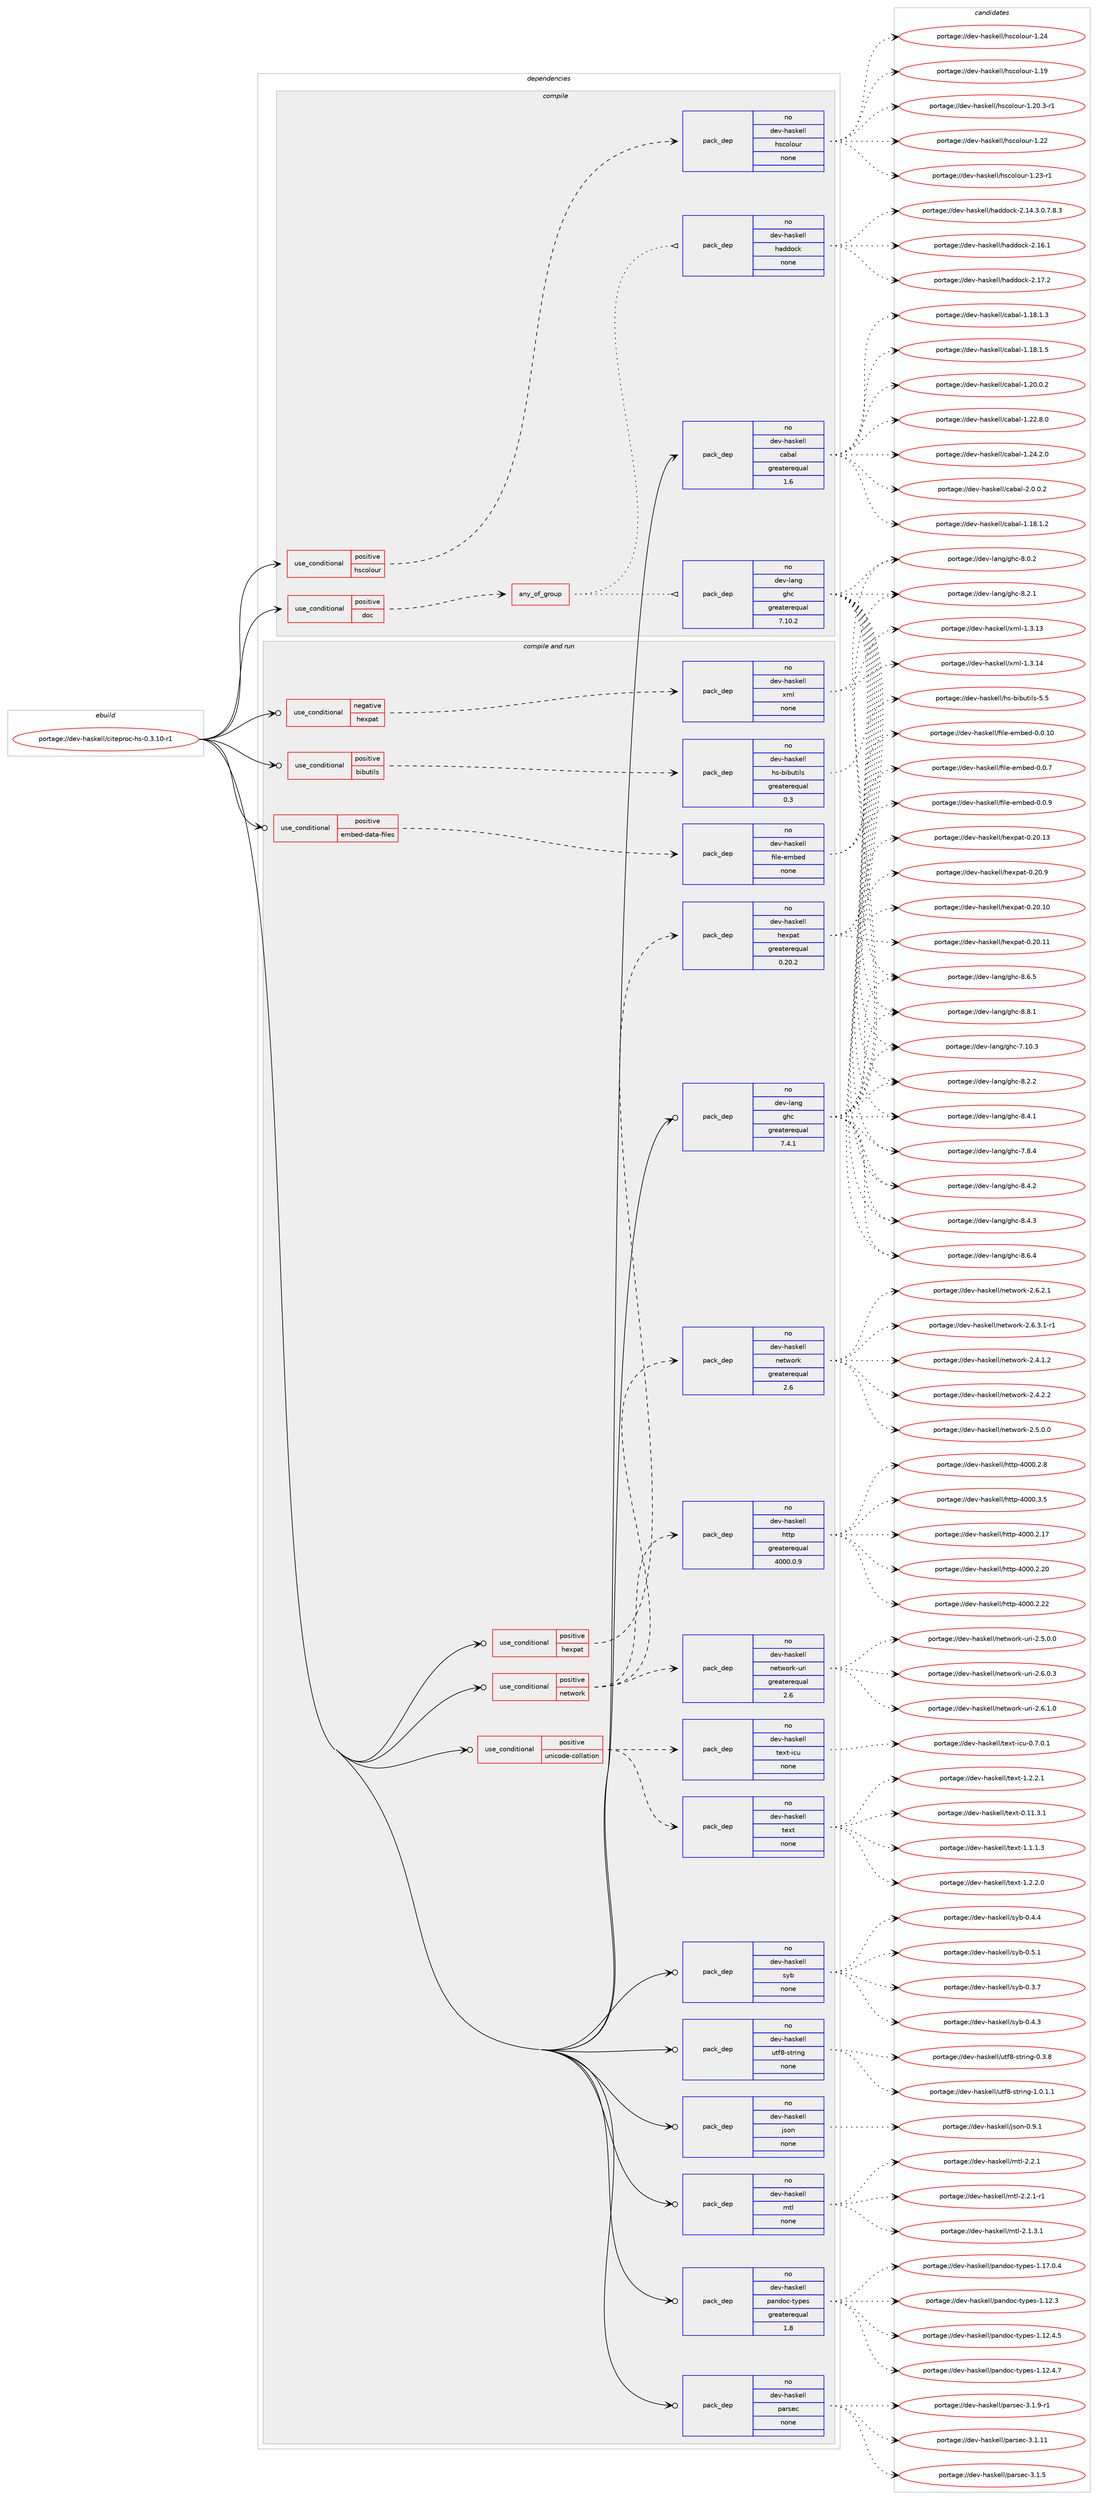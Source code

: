 digraph prolog {

# *************
# Graph options
# *************

newrank=true;
concentrate=true;
compound=true;
graph [rankdir=LR,fontname=Helvetica,fontsize=10,ranksep=1.5];#, ranksep=2.5, nodesep=0.2];
edge  [arrowhead=vee];
node  [fontname=Helvetica,fontsize=10];

# **********
# The ebuild
# **********

subgraph cluster_leftcol {
color=gray;
rank=same;
label=<<i>ebuild</i>>;
id [label="portage://dev-haskell/citeproc-hs-0.3.10-r1", color=red, width=4, href="../dev-haskell/citeproc-hs-0.3.10-r1.svg"];
}

# ****************
# The dependencies
# ****************

subgraph cluster_midcol {
color=gray;
label=<<i>dependencies</i>>;
subgraph cluster_compile {
fillcolor="#eeeeee";
style=filled;
label=<<i>compile</i>>;
subgraph cond14562 {
dependency64160 [label=<<TABLE BORDER="0" CELLBORDER="1" CELLSPACING="0" CELLPADDING="4"><TR><TD ROWSPAN="3" CELLPADDING="10">use_conditional</TD></TR><TR><TD>positive</TD></TR><TR><TD>doc</TD></TR></TABLE>>, shape=none, color=red];
subgraph any1453 {
dependency64161 [label=<<TABLE BORDER="0" CELLBORDER="1" CELLSPACING="0" CELLPADDING="4"><TR><TD CELLPADDING="10">any_of_group</TD></TR></TABLE>>, shape=none, color=red];subgraph pack48086 {
dependency64162 [label=<<TABLE BORDER="0" CELLBORDER="1" CELLSPACING="0" CELLPADDING="4" WIDTH="220"><TR><TD ROWSPAN="6" CELLPADDING="30">pack_dep</TD></TR><TR><TD WIDTH="110">no</TD></TR><TR><TD>dev-haskell</TD></TR><TR><TD>haddock</TD></TR><TR><TD>none</TD></TR><TR><TD></TD></TR></TABLE>>, shape=none, color=blue];
}
dependency64161:e -> dependency64162:w [weight=20,style="dotted",arrowhead="oinv"];
subgraph pack48087 {
dependency64163 [label=<<TABLE BORDER="0" CELLBORDER="1" CELLSPACING="0" CELLPADDING="4" WIDTH="220"><TR><TD ROWSPAN="6" CELLPADDING="30">pack_dep</TD></TR><TR><TD WIDTH="110">no</TD></TR><TR><TD>dev-lang</TD></TR><TR><TD>ghc</TD></TR><TR><TD>greaterequal</TD></TR><TR><TD>7.10.2</TD></TR></TABLE>>, shape=none, color=blue];
}
dependency64161:e -> dependency64163:w [weight=20,style="dotted",arrowhead="oinv"];
}
dependency64160:e -> dependency64161:w [weight=20,style="dashed",arrowhead="vee"];
}
id:e -> dependency64160:w [weight=20,style="solid",arrowhead="vee"];
subgraph cond14563 {
dependency64164 [label=<<TABLE BORDER="0" CELLBORDER="1" CELLSPACING="0" CELLPADDING="4"><TR><TD ROWSPAN="3" CELLPADDING="10">use_conditional</TD></TR><TR><TD>positive</TD></TR><TR><TD>hscolour</TD></TR></TABLE>>, shape=none, color=red];
subgraph pack48088 {
dependency64165 [label=<<TABLE BORDER="0" CELLBORDER="1" CELLSPACING="0" CELLPADDING="4" WIDTH="220"><TR><TD ROWSPAN="6" CELLPADDING="30">pack_dep</TD></TR><TR><TD WIDTH="110">no</TD></TR><TR><TD>dev-haskell</TD></TR><TR><TD>hscolour</TD></TR><TR><TD>none</TD></TR><TR><TD></TD></TR></TABLE>>, shape=none, color=blue];
}
dependency64164:e -> dependency64165:w [weight=20,style="dashed",arrowhead="vee"];
}
id:e -> dependency64164:w [weight=20,style="solid",arrowhead="vee"];
subgraph pack48089 {
dependency64166 [label=<<TABLE BORDER="0" CELLBORDER="1" CELLSPACING="0" CELLPADDING="4" WIDTH="220"><TR><TD ROWSPAN="6" CELLPADDING="30">pack_dep</TD></TR><TR><TD WIDTH="110">no</TD></TR><TR><TD>dev-haskell</TD></TR><TR><TD>cabal</TD></TR><TR><TD>greaterequal</TD></TR><TR><TD>1.6</TD></TR></TABLE>>, shape=none, color=blue];
}
id:e -> dependency64166:w [weight=20,style="solid",arrowhead="vee"];
}
subgraph cluster_compileandrun {
fillcolor="#eeeeee";
style=filled;
label=<<i>compile and run</i>>;
subgraph cond14564 {
dependency64167 [label=<<TABLE BORDER="0" CELLBORDER="1" CELLSPACING="0" CELLPADDING="4"><TR><TD ROWSPAN="3" CELLPADDING="10">use_conditional</TD></TR><TR><TD>negative</TD></TR><TR><TD>hexpat</TD></TR></TABLE>>, shape=none, color=red];
subgraph pack48090 {
dependency64168 [label=<<TABLE BORDER="0" CELLBORDER="1" CELLSPACING="0" CELLPADDING="4" WIDTH="220"><TR><TD ROWSPAN="6" CELLPADDING="30">pack_dep</TD></TR><TR><TD WIDTH="110">no</TD></TR><TR><TD>dev-haskell</TD></TR><TR><TD>xml</TD></TR><TR><TD>none</TD></TR><TR><TD></TD></TR></TABLE>>, shape=none, color=blue];
}
dependency64167:e -> dependency64168:w [weight=20,style="dashed",arrowhead="vee"];
}
id:e -> dependency64167:w [weight=20,style="solid",arrowhead="odotvee"];
subgraph cond14565 {
dependency64169 [label=<<TABLE BORDER="0" CELLBORDER="1" CELLSPACING="0" CELLPADDING="4"><TR><TD ROWSPAN="3" CELLPADDING="10">use_conditional</TD></TR><TR><TD>positive</TD></TR><TR><TD>bibutils</TD></TR></TABLE>>, shape=none, color=red];
subgraph pack48091 {
dependency64170 [label=<<TABLE BORDER="0" CELLBORDER="1" CELLSPACING="0" CELLPADDING="4" WIDTH="220"><TR><TD ROWSPAN="6" CELLPADDING="30">pack_dep</TD></TR><TR><TD WIDTH="110">no</TD></TR><TR><TD>dev-haskell</TD></TR><TR><TD>hs-bibutils</TD></TR><TR><TD>greaterequal</TD></TR><TR><TD>0.3</TD></TR></TABLE>>, shape=none, color=blue];
}
dependency64169:e -> dependency64170:w [weight=20,style="dashed",arrowhead="vee"];
}
id:e -> dependency64169:w [weight=20,style="solid",arrowhead="odotvee"];
subgraph cond14566 {
dependency64171 [label=<<TABLE BORDER="0" CELLBORDER="1" CELLSPACING="0" CELLPADDING="4"><TR><TD ROWSPAN="3" CELLPADDING="10">use_conditional</TD></TR><TR><TD>positive</TD></TR><TR><TD>embed-data-files</TD></TR></TABLE>>, shape=none, color=red];
subgraph pack48092 {
dependency64172 [label=<<TABLE BORDER="0" CELLBORDER="1" CELLSPACING="0" CELLPADDING="4" WIDTH="220"><TR><TD ROWSPAN="6" CELLPADDING="30">pack_dep</TD></TR><TR><TD WIDTH="110">no</TD></TR><TR><TD>dev-haskell</TD></TR><TR><TD>file-embed</TD></TR><TR><TD>none</TD></TR><TR><TD></TD></TR></TABLE>>, shape=none, color=blue];
}
dependency64171:e -> dependency64172:w [weight=20,style="dashed",arrowhead="vee"];
}
id:e -> dependency64171:w [weight=20,style="solid",arrowhead="odotvee"];
subgraph cond14567 {
dependency64173 [label=<<TABLE BORDER="0" CELLBORDER="1" CELLSPACING="0" CELLPADDING="4"><TR><TD ROWSPAN="3" CELLPADDING="10">use_conditional</TD></TR><TR><TD>positive</TD></TR><TR><TD>hexpat</TD></TR></TABLE>>, shape=none, color=red];
subgraph pack48093 {
dependency64174 [label=<<TABLE BORDER="0" CELLBORDER="1" CELLSPACING="0" CELLPADDING="4" WIDTH="220"><TR><TD ROWSPAN="6" CELLPADDING="30">pack_dep</TD></TR><TR><TD WIDTH="110">no</TD></TR><TR><TD>dev-haskell</TD></TR><TR><TD>hexpat</TD></TR><TR><TD>greaterequal</TD></TR><TR><TD>0.20.2</TD></TR></TABLE>>, shape=none, color=blue];
}
dependency64173:e -> dependency64174:w [weight=20,style="dashed",arrowhead="vee"];
}
id:e -> dependency64173:w [weight=20,style="solid",arrowhead="odotvee"];
subgraph cond14568 {
dependency64175 [label=<<TABLE BORDER="0" CELLBORDER="1" CELLSPACING="0" CELLPADDING="4"><TR><TD ROWSPAN="3" CELLPADDING="10">use_conditional</TD></TR><TR><TD>positive</TD></TR><TR><TD>network</TD></TR></TABLE>>, shape=none, color=red];
subgraph pack48094 {
dependency64176 [label=<<TABLE BORDER="0" CELLBORDER="1" CELLSPACING="0" CELLPADDING="4" WIDTH="220"><TR><TD ROWSPAN="6" CELLPADDING="30">pack_dep</TD></TR><TR><TD WIDTH="110">no</TD></TR><TR><TD>dev-haskell</TD></TR><TR><TD>http</TD></TR><TR><TD>greaterequal</TD></TR><TR><TD>4000.0.9</TD></TR></TABLE>>, shape=none, color=blue];
}
dependency64175:e -> dependency64176:w [weight=20,style="dashed",arrowhead="vee"];
subgraph pack48095 {
dependency64177 [label=<<TABLE BORDER="0" CELLBORDER="1" CELLSPACING="0" CELLPADDING="4" WIDTH="220"><TR><TD ROWSPAN="6" CELLPADDING="30">pack_dep</TD></TR><TR><TD WIDTH="110">no</TD></TR><TR><TD>dev-haskell</TD></TR><TR><TD>network</TD></TR><TR><TD>greaterequal</TD></TR><TR><TD>2.6</TD></TR></TABLE>>, shape=none, color=blue];
}
dependency64175:e -> dependency64177:w [weight=20,style="dashed",arrowhead="vee"];
subgraph pack48096 {
dependency64178 [label=<<TABLE BORDER="0" CELLBORDER="1" CELLSPACING="0" CELLPADDING="4" WIDTH="220"><TR><TD ROWSPAN="6" CELLPADDING="30">pack_dep</TD></TR><TR><TD WIDTH="110">no</TD></TR><TR><TD>dev-haskell</TD></TR><TR><TD>network-uri</TD></TR><TR><TD>greaterequal</TD></TR><TR><TD>2.6</TD></TR></TABLE>>, shape=none, color=blue];
}
dependency64175:e -> dependency64178:w [weight=20,style="dashed",arrowhead="vee"];
}
id:e -> dependency64175:w [weight=20,style="solid",arrowhead="odotvee"];
subgraph cond14569 {
dependency64179 [label=<<TABLE BORDER="0" CELLBORDER="1" CELLSPACING="0" CELLPADDING="4"><TR><TD ROWSPAN="3" CELLPADDING="10">use_conditional</TD></TR><TR><TD>positive</TD></TR><TR><TD>unicode-collation</TD></TR></TABLE>>, shape=none, color=red];
subgraph pack48097 {
dependency64180 [label=<<TABLE BORDER="0" CELLBORDER="1" CELLSPACING="0" CELLPADDING="4" WIDTH="220"><TR><TD ROWSPAN="6" CELLPADDING="30">pack_dep</TD></TR><TR><TD WIDTH="110">no</TD></TR><TR><TD>dev-haskell</TD></TR><TR><TD>text</TD></TR><TR><TD>none</TD></TR><TR><TD></TD></TR></TABLE>>, shape=none, color=blue];
}
dependency64179:e -> dependency64180:w [weight=20,style="dashed",arrowhead="vee"];
subgraph pack48098 {
dependency64181 [label=<<TABLE BORDER="0" CELLBORDER="1" CELLSPACING="0" CELLPADDING="4" WIDTH="220"><TR><TD ROWSPAN="6" CELLPADDING="30">pack_dep</TD></TR><TR><TD WIDTH="110">no</TD></TR><TR><TD>dev-haskell</TD></TR><TR><TD>text-icu</TD></TR><TR><TD>none</TD></TR><TR><TD></TD></TR></TABLE>>, shape=none, color=blue];
}
dependency64179:e -> dependency64181:w [weight=20,style="dashed",arrowhead="vee"];
}
id:e -> dependency64179:w [weight=20,style="solid",arrowhead="odotvee"];
subgraph pack48099 {
dependency64182 [label=<<TABLE BORDER="0" CELLBORDER="1" CELLSPACING="0" CELLPADDING="4" WIDTH="220"><TR><TD ROWSPAN="6" CELLPADDING="30">pack_dep</TD></TR><TR><TD WIDTH="110">no</TD></TR><TR><TD>dev-haskell</TD></TR><TR><TD>json</TD></TR><TR><TD>none</TD></TR><TR><TD></TD></TR></TABLE>>, shape=none, color=blue];
}
id:e -> dependency64182:w [weight=20,style="solid",arrowhead="odotvee"];
subgraph pack48100 {
dependency64183 [label=<<TABLE BORDER="0" CELLBORDER="1" CELLSPACING="0" CELLPADDING="4" WIDTH="220"><TR><TD ROWSPAN="6" CELLPADDING="30">pack_dep</TD></TR><TR><TD WIDTH="110">no</TD></TR><TR><TD>dev-haskell</TD></TR><TR><TD>mtl</TD></TR><TR><TD>none</TD></TR><TR><TD></TD></TR></TABLE>>, shape=none, color=blue];
}
id:e -> dependency64183:w [weight=20,style="solid",arrowhead="odotvee"];
subgraph pack48101 {
dependency64184 [label=<<TABLE BORDER="0" CELLBORDER="1" CELLSPACING="0" CELLPADDING="4" WIDTH="220"><TR><TD ROWSPAN="6" CELLPADDING="30">pack_dep</TD></TR><TR><TD WIDTH="110">no</TD></TR><TR><TD>dev-haskell</TD></TR><TR><TD>pandoc-types</TD></TR><TR><TD>greaterequal</TD></TR><TR><TD>1.8</TD></TR></TABLE>>, shape=none, color=blue];
}
id:e -> dependency64184:w [weight=20,style="solid",arrowhead="odotvee"];
subgraph pack48102 {
dependency64185 [label=<<TABLE BORDER="0" CELLBORDER="1" CELLSPACING="0" CELLPADDING="4" WIDTH="220"><TR><TD ROWSPAN="6" CELLPADDING="30">pack_dep</TD></TR><TR><TD WIDTH="110">no</TD></TR><TR><TD>dev-haskell</TD></TR><TR><TD>parsec</TD></TR><TR><TD>none</TD></TR><TR><TD></TD></TR></TABLE>>, shape=none, color=blue];
}
id:e -> dependency64185:w [weight=20,style="solid",arrowhead="odotvee"];
subgraph pack48103 {
dependency64186 [label=<<TABLE BORDER="0" CELLBORDER="1" CELLSPACING="0" CELLPADDING="4" WIDTH="220"><TR><TD ROWSPAN="6" CELLPADDING="30">pack_dep</TD></TR><TR><TD WIDTH="110">no</TD></TR><TR><TD>dev-haskell</TD></TR><TR><TD>syb</TD></TR><TR><TD>none</TD></TR><TR><TD></TD></TR></TABLE>>, shape=none, color=blue];
}
id:e -> dependency64186:w [weight=20,style="solid",arrowhead="odotvee"];
subgraph pack48104 {
dependency64187 [label=<<TABLE BORDER="0" CELLBORDER="1" CELLSPACING="0" CELLPADDING="4" WIDTH="220"><TR><TD ROWSPAN="6" CELLPADDING="30">pack_dep</TD></TR><TR><TD WIDTH="110">no</TD></TR><TR><TD>dev-haskell</TD></TR><TR><TD>utf8-string</TD></TR><TR><TD>none</TD></TR><TR><TD></TD></TR></TABLE>>, shape=none, color=blue];
}
id:e -> dependency64187:w [weight=20,style="solid",arrowhead="odotvee"];
subgraph pack48105 {
dependency64188 [label=<<TABLE BORDER="0" CELLBORDER="1" CELLSPACING="0" CELLPADDING="4" WIDTH="220"><TR><TD ROWSPAN="6" CELLPADDING="30">pack_dep</TD></TR><TR><TD WIDTH="110">no</TD></TR><TR><TD>dev-lang</TD></TR><TR><TD>ghc</TD></TR><TR><TD>greaterequal</TD></TR><TR><TD>7.4.1</TD></TR></TABLE>>, shape=none, color=blue];
}
id:e -> dependency64188:w [weight=20,style="solid",arrowhead="odotvee"];
}
subgraph cluster_run {
fillcolor="#eeeeee";
style=filled;
label=<<i>run</i>>;
}
}

# **************
# The candidates
# **************

subgraph cluster_choices {
rank=same;
color=gray;
label=<<i>candidates</i>>;

subgraph choice48086 {
color=black;
nodesep=1;
choiceportage1001011184510497115107101108108471049710010011199107455046495246514648465546564651 [label="portage://dev-haskell/haddock-2.14.3.0.7.8.3", color=red, width=4,href="../dev-haskell/haddock-2.14.3.0.7.8.3.svg"];
choiceportage100101118451049711510710110810847104971001001119910745504649544649 [label="portage://dev-haskell/haddock-2.16.1", color=red, width=4,href="../dev-haskell/haddock-2.16.1.svg"];
choiceportage100101118451049711510710110810847104971001001119910745504649554650 [label="portage://dev-haskell/haddock-2.17.2", color=red, width=4,href="../dev-haskell/haddock-2.17.2.svg"];
dependency64162:e -> choiceportage1001011184510497115107101108108471049710010011199107455046495246514648465546564651:w [style=dotted,weight="100"];
dependency64162:e -> choiceportage100101118451049711510710110810847104971001001119910745504649544649:w [style=dotted,weight="100"];
dependency64162:e -> choiceportage100101118451049711510710110810847104971001001119910745504649554650:w [style=dotted,weight="100"];
}
subgraph choice48087 {
color=black;
nodesep=1;
choiceportage1001011184510897110103471031049945554649484651 [label="portage://dev-lang/ghc-7.10.3", color=red, width=4,href="../dev-lang/ghc-7.10.3.svg"];
choiceportage10010111845108971101034710310499455546564652 [label="portage://dev-lang/ghc-7.8.4", color=red, width=4,href="../dev-lang/ghc-7.8.4.svg"];
choiceportage10010111845108971101034710310499455646484650 [label="portage://dev-lang/ghc-8.0.2", color=red, width=4,href="../dev-lang/ghc-8.0.2.svg"];
choiceportage10010111845108971101034710310499455646504649 [label="portage://dev-lang/ghc-8.2.1", color=red, width=4,href="../dev-lang/ghc-8.2.1.svg"];
choiceportage10010111845108971101034710310499455646504650 [label="portage://dev-lang/ghc-8.2.2", color=red, width=4,href="../dev-lang/ghc-8.2.2.svg"];
choiceportage10010111845108971101034710310499455646524649 [label="portage://dev-lang/ghc-8.4.1", color=red, width=4,href="../dev-lang/ghc-8.4.1.svg"];
choiceportage10010111845108971101034710310499455646524650 [label="portage://dev-lang/ghc-8.4.2", color=red, width=4,href="../dev-lang/ghc-8.4.2.svg"];
choiceportage10010111845108971101034710310499455646524651 [label="portage://dev-lang/ghc-8.4.3", color=red, width=4,href="../dev-lang/ghc-8.4.3.svg"];
choiceportage10010111845108971101034710310499455646544652 [label="portage://dev-lang/ghc-8.6.4", color=red, width=4,href="../dev-lang/ghc-8.6.4.svg"];
choiceportage10010111845108971101034710310499455646544653 [label="portage://dev-lang/ghc-8.6.5", color=red, width=4,href="../dev-lang/ghc-8.6.5.svg"];
choiceportage10010111845108971101034710310499455646564649 [label="portage://dev-lang/ghc-8.8.1", color=red, width=4,href="../dev-lang/ghc-8.8.1.svg"];
dependency64163:e -> choiceportage1001011184510897110103471031049945554649484651:w [style=dotted,weight="100"];
dependency64163:e -> choiceportage10010111845108971101034710310499455546564652:w [style=dotted,weight="100"];
dependency64163:e -> choiceportage10010111845108971101034710310499455646484650:w [style=dotted,weight="100"];
dependency64163:e -> choiceportage10010111845108971101034710310499455646504649:w [style=dotted,weight="100"];
dependency64163:e -> choiceportage10010111845108971101034710310499455646504650:w [style=dotted,weight="100"];
dependency64163:e -> choiceportage10010111845108971101034710310499455646524649:w [style=dotted,weight="100"];
dependency64163:e -> choiceportage10010111845108971101034710310499455646524650:w [style=dotted,weight="100"];
dependency64163:e -> choiceportage10010111845108971101034710310499455646524651:w [style=dotted,weight="100"];
dependency64163:e -> choiceportage10010111845108971101034710310499455646544652:w [style=dotted,weight="100"];
dependency64163:e -> choiceportage10010111845108971101034710310499455646544653:w [style=dotted,weight="100"];
dependency64163:e -> choiceportage10010111845108971101034710310499455646564649:w [style=dotted,weight="100"];
}
subgraph choice48088 {
color=black;
nodesep=1;
choiceportage100101118451049711510710110810847104115991111081111171144549464957 [label="portage://dev-haskell/hscolour-1.19", color=red, width=4,href="../dev-haskell/hscolour-1.19.svg"];
choiceportage10010111845104971151071011081084710411599111108111117114454946504846514511449 [label="portage://dev-haskell/hscolour-1.20.3-r1", color=red, width=4,href="../dev-haskell/hscolour-1.20.3-r1.svg"];
choiceportage100101118451049711510710110810847104115991111081111171144549465050 [label="portage://dev-haskell/hscolour-1.22", color=red, width=4,href="../dev-haskell/hscolour-1.22.svg"];
choiceportage1001011184510497115107101108108471041159911110811111711445494650514511449 [label="portage://dev-haskell/hscolour-1.23-r1", color=red, width=4,href="../dev-haskell/hscolour-1.23-r1.svg"];
choiceportage100101118451049711510710110810847104115991111081111171144549465052 [label="portage://dev-haskell/hscolour-1.24", color=red, width=4,href="../dev-haskell/hscolour-1.24.svg"];
dependency64165:e -> choiceportage100101118451049711510710110810847104115991111081111171144549464957:w [style=dotted,weight="100"];
dependency64165:e -> choiceportage10010111845104971151071011081084710411599111108111117114454946504846514511449:w [style=dotted,weight="100"];
dependency64165:e -> choiceportage100101118451049711510710110810847104115991111081111171144549465050:w [style=dotted,weight="100"];
dependency64165:e -> choiceportage1001011184510497115107101108108471041159911110811111711445494650514511449:w [style=dotted,weight="100"];
dependency64165:e -> choiceportage100101118451049711510710110810847104115991111081111171144549465052:w [style=dotted,weight="100"];
}
subgraph choice48089 {
color=black;
nodesep=1;
choiceportage10010111845104971151071011081084799979897108454946495646494650 [label="portage://dev-haskell/cabal-1.18.1.2", color=red, width=4,href="../dev-haskell/cabal-1.18.1.2.svg"];
choiceportage10010111845104971151071011081084799979897108454946495646494651 [label="portage://dev-haskell/cabal-1.18.1.3", color=red, width=4,href="../dev-haskell/cabal-1.18.1.3.svg"];
choiceportage10010111845104971151071011081084799979897108454946495646494653 [label="portage://dev-haskell/cabal-1.18.1.5", color=red, width=4,href="../dev-haskell/cabal-1.18.1.5.svg"];
choiceportage10010111845104971151071011081084799979897108454946504846484650 [label="portage://dev-haskell/cabal-1.20.0.2", color=red, width=4,href="../dev-haskell/cabal-1.20.0.2.svg"];
choiceportage10010111845104971151071011081084799979897108454946505046564648 [label="portage://dev-haskell/cabal-1.22.8.0", color=red, width=4,href="../dev-haskell/cabal-1.22.8.0.svg"];
choiceportage10010111845104971151071011081084799979897108454946505246504648 [label="portage://dev-haskell/cabal-1.24.2.0", color=red, width=4,href="../dev-haskell/cabal-1.24.2.0.svg"];
choiceportage100101118451049711510710110810847999798971084550464846484650 [label="portage://dev-haskell/cabal-2.0.0.2", color=red, width=4,href="../dev-haskell/cabal-2.0.0.2.svg"];
dependency64166:e -> choiceportage10010111845104971151071011081084799979897108454946495646494650:w [style=dotted,weight="100"];
dependency64166:e -> choiceportage10010111845104971151071011081084799979897108454946495646494651:w [style=dotted,weight="100"];
dependency64166:e -> choiceportage10010111845104971151071011081084799979897108454946495646494653:w [style=dotted,weight="100"];
dependency64166:e -> choiceportage10010111845104971151071011081084799979897108454946504846484650:w [style=dotted,weight="100"];
dependency64166:e -> choiceportage10010111845104971151071011081084799979897108454946505046564648:w [style=dotted,weight="100"];
dependency64166:e -> choiceportage10010111845104971151071011081084799979897108454946505246504648:w [style=dotted,weight="100"];
dependency64166:e -> choiceportage100101118451049711510710110810847999798971084550464846484650:w [style=dotted,weight="100"];
}
subgraph choice48090 {
color=black;
nodesep=1;
choiceportage10010111845104971151071011081084712010910845494651464951 [label="portage://dev-haskell/xml-1.3.13", color=red, width=4,href="../dev-haskell/xml-1.3.13.svg"];
choiceportage10010111845104971151071011081084712010910845494651464952 [label="portage://dev-haskell/xml-1.3.14", color=red, width=4,href="../dev-haskell/xml-1.3.14.svg"];
dependency64168:e -> choiceportage10010111845104971151071011081084712010910845494651464951:w [style=dotted,weight="100"];
dependency64168:e -> choiceportage10010111845104971151071011081084712010910845494651464952:w [style=dotted,weight="100"];
}
subgraph choice48091 {
color=black;
nodesep=1;
choiceportage10010111845104971151071011081084710411545981059811711610510811545534653 [label="portage://dev-haskell/hs-bibutils-5.5", color=red, width=4,href="../dev-haskell/hs-bibutils-5.5.svg"];
dependency64170:e -> choiceportage10010111845104971151071011081084710411545981059811711610510811545534653:w [style=dotted,weight="100"];
}
subgraph choice48092 {
color=black;
nodesep=1;
choiceportage100101118451049711510710110810847102105108101451011099810110045484648464948 [label="portage://dev-haskell/file-embed-0.0.10", color=red, width=4,href="../dev-haskell/file-embed-0.0.10.svg"];
choiceportage1001011184510497115107101108108471021051081014510110998101100454846484655 [label="portage://dev-haskell/file-embed-0.0.7", color=red, width=4,href="../dev-haskell/file-embed-0.0.7.svg"];
choiceportage1001011184510497115107101108108471021051081014510110998101100454846484657 [label="portage://dev-haskell/file-embed-0.0.9", color=red, width=4,href="../dev-haskell/file-embed-0.0.9.svg"];
dependency64172:e -> choiceportage100101118451049711510710110810847102105108101451011099810110045484648464948:w [style=dotted,weight="100"];
dependency64172:e -> choiceportage1001011184510497115107101108108471021051081014510110998101100454846484655:w [style=dotted,weight="100"];
dependency64172:e -> choiceportage1001011184510497115107101108108471021051081014510110998101100454846484657:w [style=dotted,weight="100"];
}
subgraph choice48093 {
color=black;
nodesep=1;
choiceportage100101118451049711510710110810847104101120112971164548465048464948 [label="portage://dev-haskell/hexpat-0.20.10", color=red, width=4,href="../dev-haskell/hexpat-0.20.10.svg"];
choiceportage100101118451049711510710110810847104101120112971164548465048464949 [label="portage://dev-haskell/hexpat-0.20.11", color=red, width=4,href="../dev-haskell/hexpat-0.20.11.svg"];
choiceportage100101118451049711510710110810847104101120112971164548465048464951 [label="portage://dev-haskell/hexpat-0.20.13", color=red, width=4,href="../dev-haskell/hexpat-0.20.13.svg"];
choiceportage1001011184510497115107101108108471041011201129711645484650484657 [label="portage://dev-haskell/hexpat-0.20.9", color=red, width=4,href="../dev-haskell/hexpat-0.20.9.svg"];
dependency64174:e -> choiceportage100101118451049711510710110810847104101120112971164548465048464948:w [style=dotted,weight="100"];
dependency64174:e -> choiceportage100101118451049711510710110810847104101120112971164548465048464949:w [style=dotted,weight="100"];
dependency64174:e -> choiceportage100101118451049711510710110810847104101120112971164548465048464951:w [style=dotted,weight="100"];
dependency64174:e -> choiceportage1001011184510497115107101108108471041011201129711645484650484657:w [style=dotted,weight="100"];
}
subgraph choice48094 {
color=black;
nodesep=1;
choiceportage10010111845104971151071011081084710411611611245524848484650464955 [label="portage://dev-haskell/http-4000.2.17", color=red, width=4,href="../dev-haskell/http-4000.2.17.svg"];
choiceportage10010111845104971151071011081084710411611611245524848484650465048 [label="portage://dev-haskell/http-4000.2.20", color=red, width=4,href="../dev-haskell/http-4000.2.20.svg"];
choiceportage10010111845104971151071011081084710411611611245524848484650465050 [label="portage://dev-haskell/http-4000.2.22", color=red, width=4,href="../dev-haskell/http-4000.2.22.svg"];
choiceportage100101118451049711510710110810847104116116112455248484846504656 [label="portage://dev-haskell/http-4000.2.8", color=red, width=4,href="../dev-haskell/http-4000.2.8.svg"];
choiceportage100101118451049711510710110810847104116116112455248484846514653 [label="portage://dev-haskell/http-4000.3.5", color=red, width=4,href="../dev-haskell/http-4000.3.5.svg"];
dependency64176:e -> choiceportage10010111845104971151071011081084710411611611245524848484650464955:w [style=dotted,weight="100"];
dependency64176:e -> choiceportage10010111845104971151071011081084710411611611245524848484650465048:w [style=dotted,weight="100"];
dependency64176:e -> choiceportage10010111845104971151071011081084710411611611245524848484650465050:w [style=dotted,weight="100"];
dependency64176:e -> choiceportage100101118451049711510710110810847104116116112455248484846504656:w [style=dotted,weight="100"];
dependency64176:e -> choiceportage100101118451049711510710110810847104116116112455248484846514653:w [style=dotted,weight="100"];
}
subgraph choice48095 {
color=black;
nodesep=1;
choiceportage1001011184510497115107101108108471101011161191111141074550465246494650 [label="portage://dev-haskell/network-2.4.1.2", color=red, width=4,href="../dev-haskell/network-2.4.1.2.svg"];
choiceportage1001011184510497115107101108108471101011161191111141074550465246504650 [label="portage://dev-haskell/network-2.4.2.2", color=red, width=4,href="../dev-haskell/network-2.4.2.2.svg"];
choiceportage1001011184510497115107101108108471101011161191111141074550465346484648 [label="portage://dev-haskell/network-2.5.0.0", color=red, width=4,href="../dev-haskell/network-2.5.0.0.svg"];
choiceportage1001011184510497115107101108108471101011161191111141074550465446504649 [label="portage://dev-haskell/network-2.6.2.1", color=red, width=4,href="../dev-haskell/network-2.6.2.1.svg"];
choiceportage10010111845104971151071011081084711010111611911111410745504654465146494511449 [label="portage://dev-haskell/network-2.6.3.1-r1", color=red, width=4,href="../dev-haskell/network-2.6.3.1-r1.svg"];
dependency64177:e -> choiceportage1001011184510497115107101108108471101011161191111141074550465246494650:w [style=dotted,weight="100"];
dependency64177:e -> choiceportage1001011184510497115107101108108471101011161191111141074550465246504650:w [style=dotted,weight="100"];
dependency64177:e -> choiceportage1001011184510497115107101108108471101011161191111141074550465346484648:w [style=dotted,weight="100"];
dependency64177:e -> choiceportage1001011184510497115107101108108471101011161191111141074550465446504649:w [style=dotted,weight="100"];
dependency64177:e -> choiceportage10010111845104971151071011081084711010111611911111410745504654465146494511449:w [style=dotted,weight="100"];
}
subgraph choice48096 {
color=black;
nodesep=1;
choiceportage100101118451049711510710110810847110101116119111114107451171141054550465346484648 [label="portage://dev-haskell/network-uri-2.5.0.0", color=red, width=4,href="../dev-haskell/network-uri-2.5.0.0.svg"];
choiceportage100101118451049711510710110810847110101116119111114107451171141054550465446484651 [label="portage://dev-haskell/network-uri-2.6.0.3", color=red, width=4,href="../dev-haskell/network-uri-2.6.0.3.svg"];
choiceportage100101118451049711510710110810847110101116119111114107451171141054550465446494648 [label="portage://dev-haskell/network-uri-2.6.1.0", color=red, width=4,href="../dev-haskell/network-uri-2.6.1.0.svg"];
dependency64178:e -> choiceportage100101118451049711510710110810847110101116119111114107451171141054550465346484648:w [style=dotted,weight="100"];
dependency64178:e -> choiceportage100101118451049711510710110810847110101116119111114107451171141054550465446484651:w [style=dotted,weight="100"];
dependency64178:e -> choiceportage100101118451049711510710110810847110101116119111114107451171141054550465446494648:w [style=dotted,weight="100"];
}
subgraph choice48097 {
color=black;
nodesep=1;
choiceportage100101118451049711510710110810847116101120116454846494946514649 [label="portage://dev-haskell/text-0.11.3.1", color=red, width=4,href="../dev-haskell/text-0.11.3.1.svg"];
choiceportage1001011184510497115107101108108471161011201164549464946494651 [label="portage://dev-haskell/text-1.1.1.3", color=red, width=4,href="../dev-haskell/text-1.1.1.3.svg"];
choiceportage1001011184510497115107101108108471161011201164549465046504648 [label="portage://dev-haskell/text-1.2.2.0", color=red, width=4,href="../dev-haskell/text-1.2.2.0.svg"];
choiceportage1001011184510497115107101108108471161011201164549465046504649 [label="portage://dev-haskell/text-1.2.2.1", color=red, width=4,href="../dev-haskell/text-1.2.2.1.svg"];
dependency64180:e -> choiceportage100101118451049711510710110810847116101120116454846494946514649:w [style=dotted,weight="100"];
dependency64180:e -> choiceportage1001011184510497115107101108108471161011201164549464946494651:w [style=dotted,weight="100"];
dependency64180:e -> choiceportage1001011184510497115107101108108471161011201164549465046504648:w [style=dotted,weight="100"];
dependency64180:e -> choiceportage1001011184510497115107101108108471161011201164549465046504649:w [style=dotted,weight="100"];
}
subgraph choice48098 {
color=black;
nodesep=1;
choiceportage10010111845104971151071011081084711610112011645105991174548465546484649 [label="portage://dev-haskell/text-icu-0.7.0.1", color=red, width=4,href="../dev-haskell/text-icu-0.7.0.1.svg"];
dependency64181:e -> choiceportage10010111845104971151071011081084711610112011645105991174548465546484649:w [style=dotted,weight="100"];
}
subgraph choice48099 {
color=black;
nodesep=1;
choiceportage100101118451049711510710110810847106115111110454846574649 [label="portage://dev-haskell/json-0.9.1", color=red, width=4,href="../dev-haskell/json-0.9.1.svg"];
dependency64182:e -> choiceportage100101118451049711510710110810847106115111110454846574649:w [style=dotted,weight="100"];
}
subgraph choice48100 {
color=black;
nodesep=1;
choiceportage1001011184510497115107101108108471091161084550464946514649 [label="portage://dev-haskell/mtl-2.1.3.1", color=red, width=4,href="../dev-haskell/mtl-2.1.3.1.svg"];
choiceportage100101118451049711510710110810847109116108455046504649 [label="portage://dev-haskell/mtl-2.2.1", color=red, width=4,href="../dev-haskell/mtl-2.2.1.svg"];
choiceportage1001011184510497115107101108108471091161084550465046494511449 [label="portage://dev-haskell/mtl-2.2.1-r1", color=red, width=4,href="../dev-haskell/mtl-2.2.1-r1.svg"];
dependency64183:e -> choiceportage1001011184510497115107101108108471091161084550464946514649:w [style=dotted,weight="100"];
dependency64183:e -> choiceportage100101118451049711510710110810847109116108455046504649:w [style=dotted,weight="100"];
dependency64183:e -> choiceportage1001011184510497115107101108108471091161084550465046494511449:w [style=dotted,weight="100"];
}
subgraph choice48101 {
color=black;
nodesep=1;
choiceportage10010111845104971151071011081084711297110100111994511612111210111545494649504651 [label="portage://dev-haskell/pandoc-types-1.12.3", color=red, width=4,href="../dev-haskell/pandoc-types-1.12.3.svg"];
choiceportage100101118451049711510710110810847112971101001119945116121112101115454946495046524653 [label="portage://dev-haskell/pandoc-types-1.12.4.5", color=red, width=4,href="../dev-haskell/pandoc-types-1.12.4.5.svg"];
choiceportage100101118451049711510710110810847112971101001119945116121112101115454946495046524655 [label="portage://dev-haskell/pandoc-types-1.12.4.7", color=red, width=4,href="../dev-haskell/pandoc-types-1.12.4.7.svg"];
choiceportage100101118451049711510710110810847112971101001119945116121112101115454946495546484652 [label="portage://dev-haskell/pandoc-types-1.17.0.4", color=red, width=4,href="../dev-haskell/pandoc-types-1.17.0.4.svg"];
dependency64184:e -> choiceportage10010111845104971151071011081084711297110100111994511612111210111545494649504651:w [style=dotted,weight="100"];
dependency64184:e -> choiceportage100101118451049711510710110810847112971101001119945116121112101115454946495046524653:w [style=dotted,weight="100"];
dependency64184:e -> choiceportage100101118451049711510710110810847112971101001119945116121112101115454946495046524655:w [style=dotted,weight="100"];
dependency64184:e -> choiceportage100101118451049711510710110810847112971101001119945116121112101115454946495546484652:w [style=dotted,weight="100"];
}
subgraph choice48102 {
color=black;
nodesep=1;
choiceportage100101118451049711510710110810847112971141151019945514649464949 [label="portage://dev-haskell/parsec-3.1.11", color=red, width=4,href="../dev-haskell/parsec-3.1.11.svg"];
choiceportage1001011184510497115107101108108471129711411510199455146494653 [label="portage://dev-haskell/parsec-3.1.5", color=red, width=4,href="../dev-haskell/parsec-3.1.5.svg"];
choiceportage10010111845104971151071011081084711297114115101994551464946574511449 [label="portage://dev-haskell/parsec-3.1.9-r1", color=red, width=4,href="../dev-haskell/parsec-3.1.9-r1.svg"];
dependency64185:e -> choiceportage100101118451049711510710110810847112971141151019945514649464949:w [style=dotted,weight="100"];
dependency64185:e -> choiceportage1001011184510497115107101108108471129711411510199455146494653:w [style=dotted,weight="100"];
dependency64185:e -> choiceportage10010111845104971151071011081084711297114115101994551464946574511449:w [style=dotted,weight="100"];
}
subgraph choice48103 {
color=black;
nodesep=1;
choiceportage10010111845104971151071011081084711512198454846514655 [label="portage://dev-haskell/syb-0.3.7", color=red, width=4,href="../dev-haskell/syb-0.3.7.svg"];
choiceportage10010111845104971151071011081084711512198454846524651 [label="portage://dev-haskell/syb-0.4.3", color=red, width=4,href="../dev-haskell/syb-0.4.3.svg"];
choiceportage10010111845104971151071011081084711512198454846524652 [label="portage://dev-haskell/syb-0.4.4", color=red, width=4,href="../dev-haskell/syb-0.4.4.svg"];
choiceportage10010111845104971151071011081084711512198454846534649 [label="portage://dev-haskell/syb-0.5.1", color=red, width=4,href="../dev-haskell/syb-0.5.1.svg"];
dependency64186:e -> choiceportage10010111845104971151071011081084711512198454846514655:w [style=dotted,weight="100"];
dependency64186:e -> choiceportage10010111845104971151071011081084711512198454846524651:w [style=dotted,weight="100"];
dependency64186:e -> choiceportage10010111845104971151071011081084711512198454846524652:w [style=dotted,weight="100"];
dependency64186:e -> choiceportage10010111845104971151071011081084711512198454846534649:w [style=dotted,weight="100"];
}
subgraph choice48104 {
color=black;
nodesep=1;
choiceportage1001011184510497115107101108108471171161025645115116114105110103454846514656 [label="portage://dev-haskell/utf8-string-0.3.8", color=red, width=4,href="../dev-haskell/utf8-string-0.3.8.svg"];
choiceportage10010111845104971151071011081084711711610256451151161141051101034549464846494649 [label="portage://dev-haskell/utf8-string-1.0.1.1", color=red, width=4,href="../dev-haskell/utf8-string-1.0.1.1.svg"];
dependency64187:e -> choiceportage1001011184510497115107101108108471171161025645115116114105110103454846514656:w [style=dotted,weight="100"];
dependency64187:e -> choiceportage10010111845104971151071011081084711711610256451151161141051101034549464846494649:w [style=dotted,weight="100"];
}
subgraph choice48105 {
color=black;
nodesep=1;
choiceportage1001011184510897110103471031049945554649484651 [label="portage://dev-lang/ghc-7.10.3", color=red, width=4,href="../dev-lang/ghc-7.10.3.svg"];
choiceportage10010111845108971101034710310499455546564652 [label="portage://dev-lang/ghc-7.8.4", color=red, width=4,href="../dev-lang/ghc-7.8.4.svg"];
choiceportage10010111845108971101034710310499455646484650 [label="portage://dev-lang/ghc-8.0.2", color=red, width=4,href="../dev-lang/ghc-8.0.2.svg"];
choiceportage10010111845108971101034710310499455646504649 [label="portage://dev-lang/ghc-8.2.1", color=red, width=4,href="../dev-lang/ghc-8.2.1.svg"];
choiceportage10010111845108971101034710310499455646504650 [label="portage://dev-lang/ghc-8.2.2", color=red, width=4,href="../dev-lang/ghc-8.2.2.svg"];
choiceportage10010111845108971101034710310499455646524649 [label="portage://dev-lang/ghc-8.4.1", color=red, width=4,href="../dev-lang/ghc-8.4.1.svg"];
choiceportage10010111845108971101034710310499455646524650 [label="portage://dev-lang/ghc-8.4.2", color=red, width=4,href="../dev-lang/ghc-8.4.2.svg"];
choiceportage10010111845108971101034710310499455646524651 [label="portage://dev-lang/ghc-8.4.3", color=red, width=4,href="../dev-lang/ghc-8.4.3.svg"];
choiceportage10010111845108971101034710310499455646544652 [label="portage://dev-lang/ghc-8.6.4", color=red, width=4,href="../dev-lang/ghc-8.6.4.svg"];
choiceportage10010111845108971101034710310499455646544653 [label="portage://dev-lang/ghc-8.6.5", color=red, width=4,href="../dev-lang/ghc-8.6.5.svg"];
choiceportage10010111845108971101034710310499455646564649 [label="portage://dev-lang/ghc-8.8.1", color=red, width=4,href="../dev-lang/ghc-8.8.1.svg"];
dependency64188:e -> choiceportage1001011184510897110103471031049945554649484651:w [style=dotted,weight="100"];
dependency64188:e -> choiceportage10010111845108971101034710310499455546564652:w [style=dotted,weight="100"];
dependency64188:e -> choiceportage10010111845108971101034710310499455646484650:w [style=dotted,weight="100"];
dependency64188:e -> choiceportage10010111845108971101034710310499455646504649:w [style=dotted,weight="100"];
dependency64188:e -> choiceportage10010111845108971101034710310499455646504650:w [style=dotted,weight="100"];
dependency64188:e -> choiceportage10010111845108971101034710310499455646524649:w [style=dotted,weight="100"];
dependency64188:e -> choiceportage10010111845108971101034710310499455646524650:w [style=dotted,weight="100"];
dependency64188:e -> choiceportage10010111845108971101034710310499455646524651:w [style=dotted,weight="100"];
dependency64188:e -> choiceportage10010111845108971101034710310499455646544652:w [style=dotted,weight="100"];
dependency64188:e -> choiceportage10010111845108971101034710310499455646544653:w [style=dotted,weight="100"];
dependency64188:e -> choiceportage10010111845108971101034710310499455646564649:w [style=dotted,weight="100"];
}
}

}
